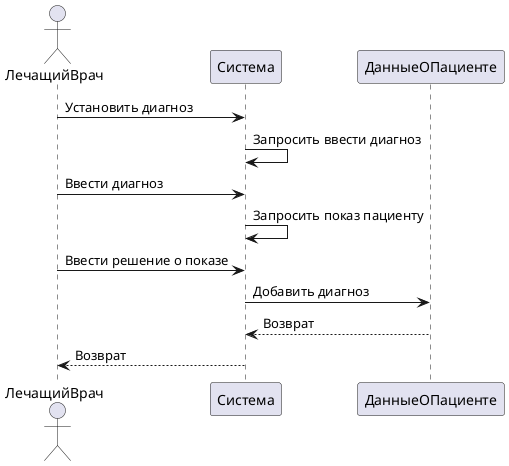 @startuml
actor ЛечащийВрач
ЛечащийВрач -> Система: Установить диагноз

Система -> Система: Запросить ввести диагноз
ЛечащийВрач -> Система: Ввести диагноз


Система -> Система: Запросить показ пациенту
ЛечащийВрач -> Система: Ввести решение о показе

Система -> ДанныеОПациенте: Добавить диагноз

ДанныеОПациенте --> Система: Возврат
Система --> ЛечащийВрач: Возврат
@enduml
